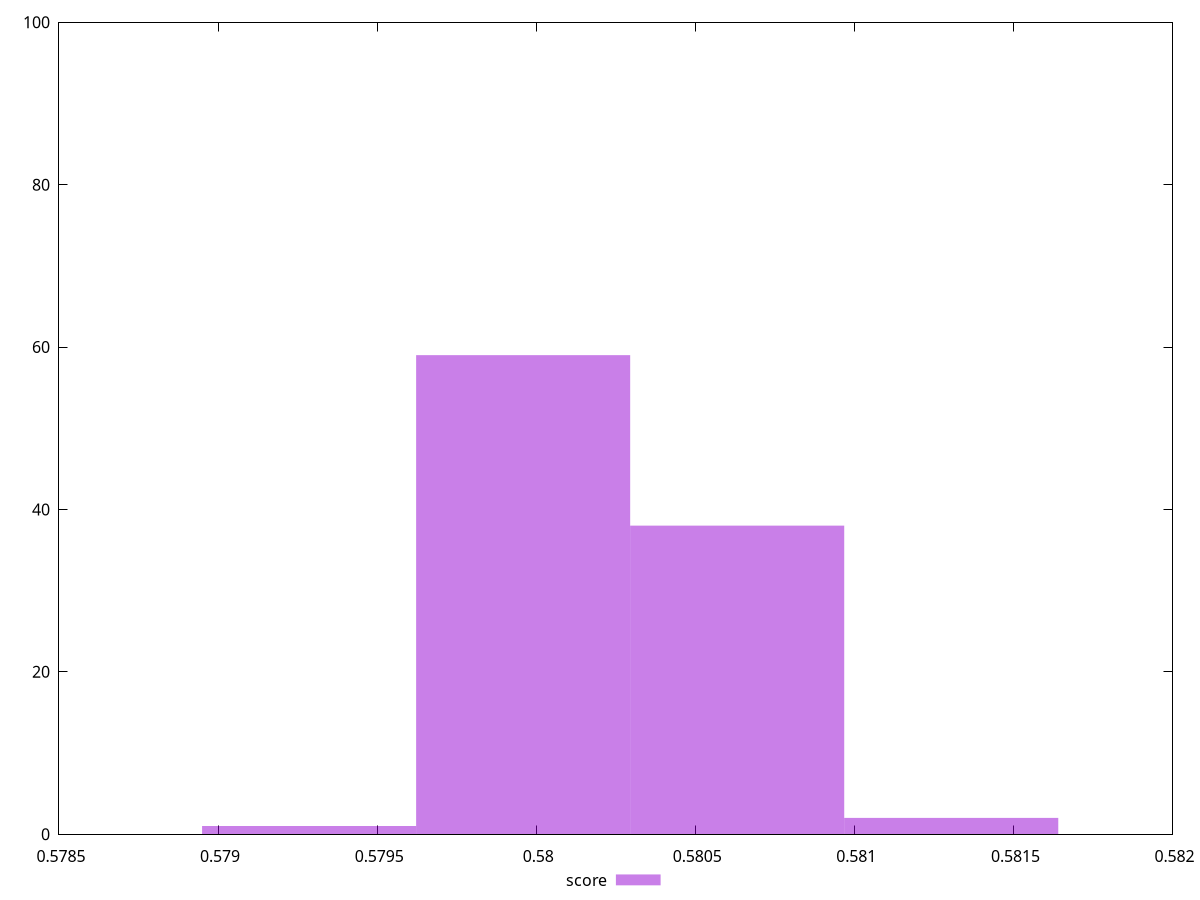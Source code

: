 reset
set terminal svg size 640, 490 enhanced background rgb 'white'
set output "reprap/uses-rel-preload/samples/pages+cached+nointeractive/score/histogram.svg"

$score <<EOF
0.5799589446734801 59
0.5806317508737974 38
0.5792861384731629 1
0.5813045570741147 2
EOF

set key outside below
set boxwidth 0.0006728062003172623
set yrange [0:100]
set style fill transparent solid 0.5 noborder

plot \
  $score title "score" with boxes, \


reset